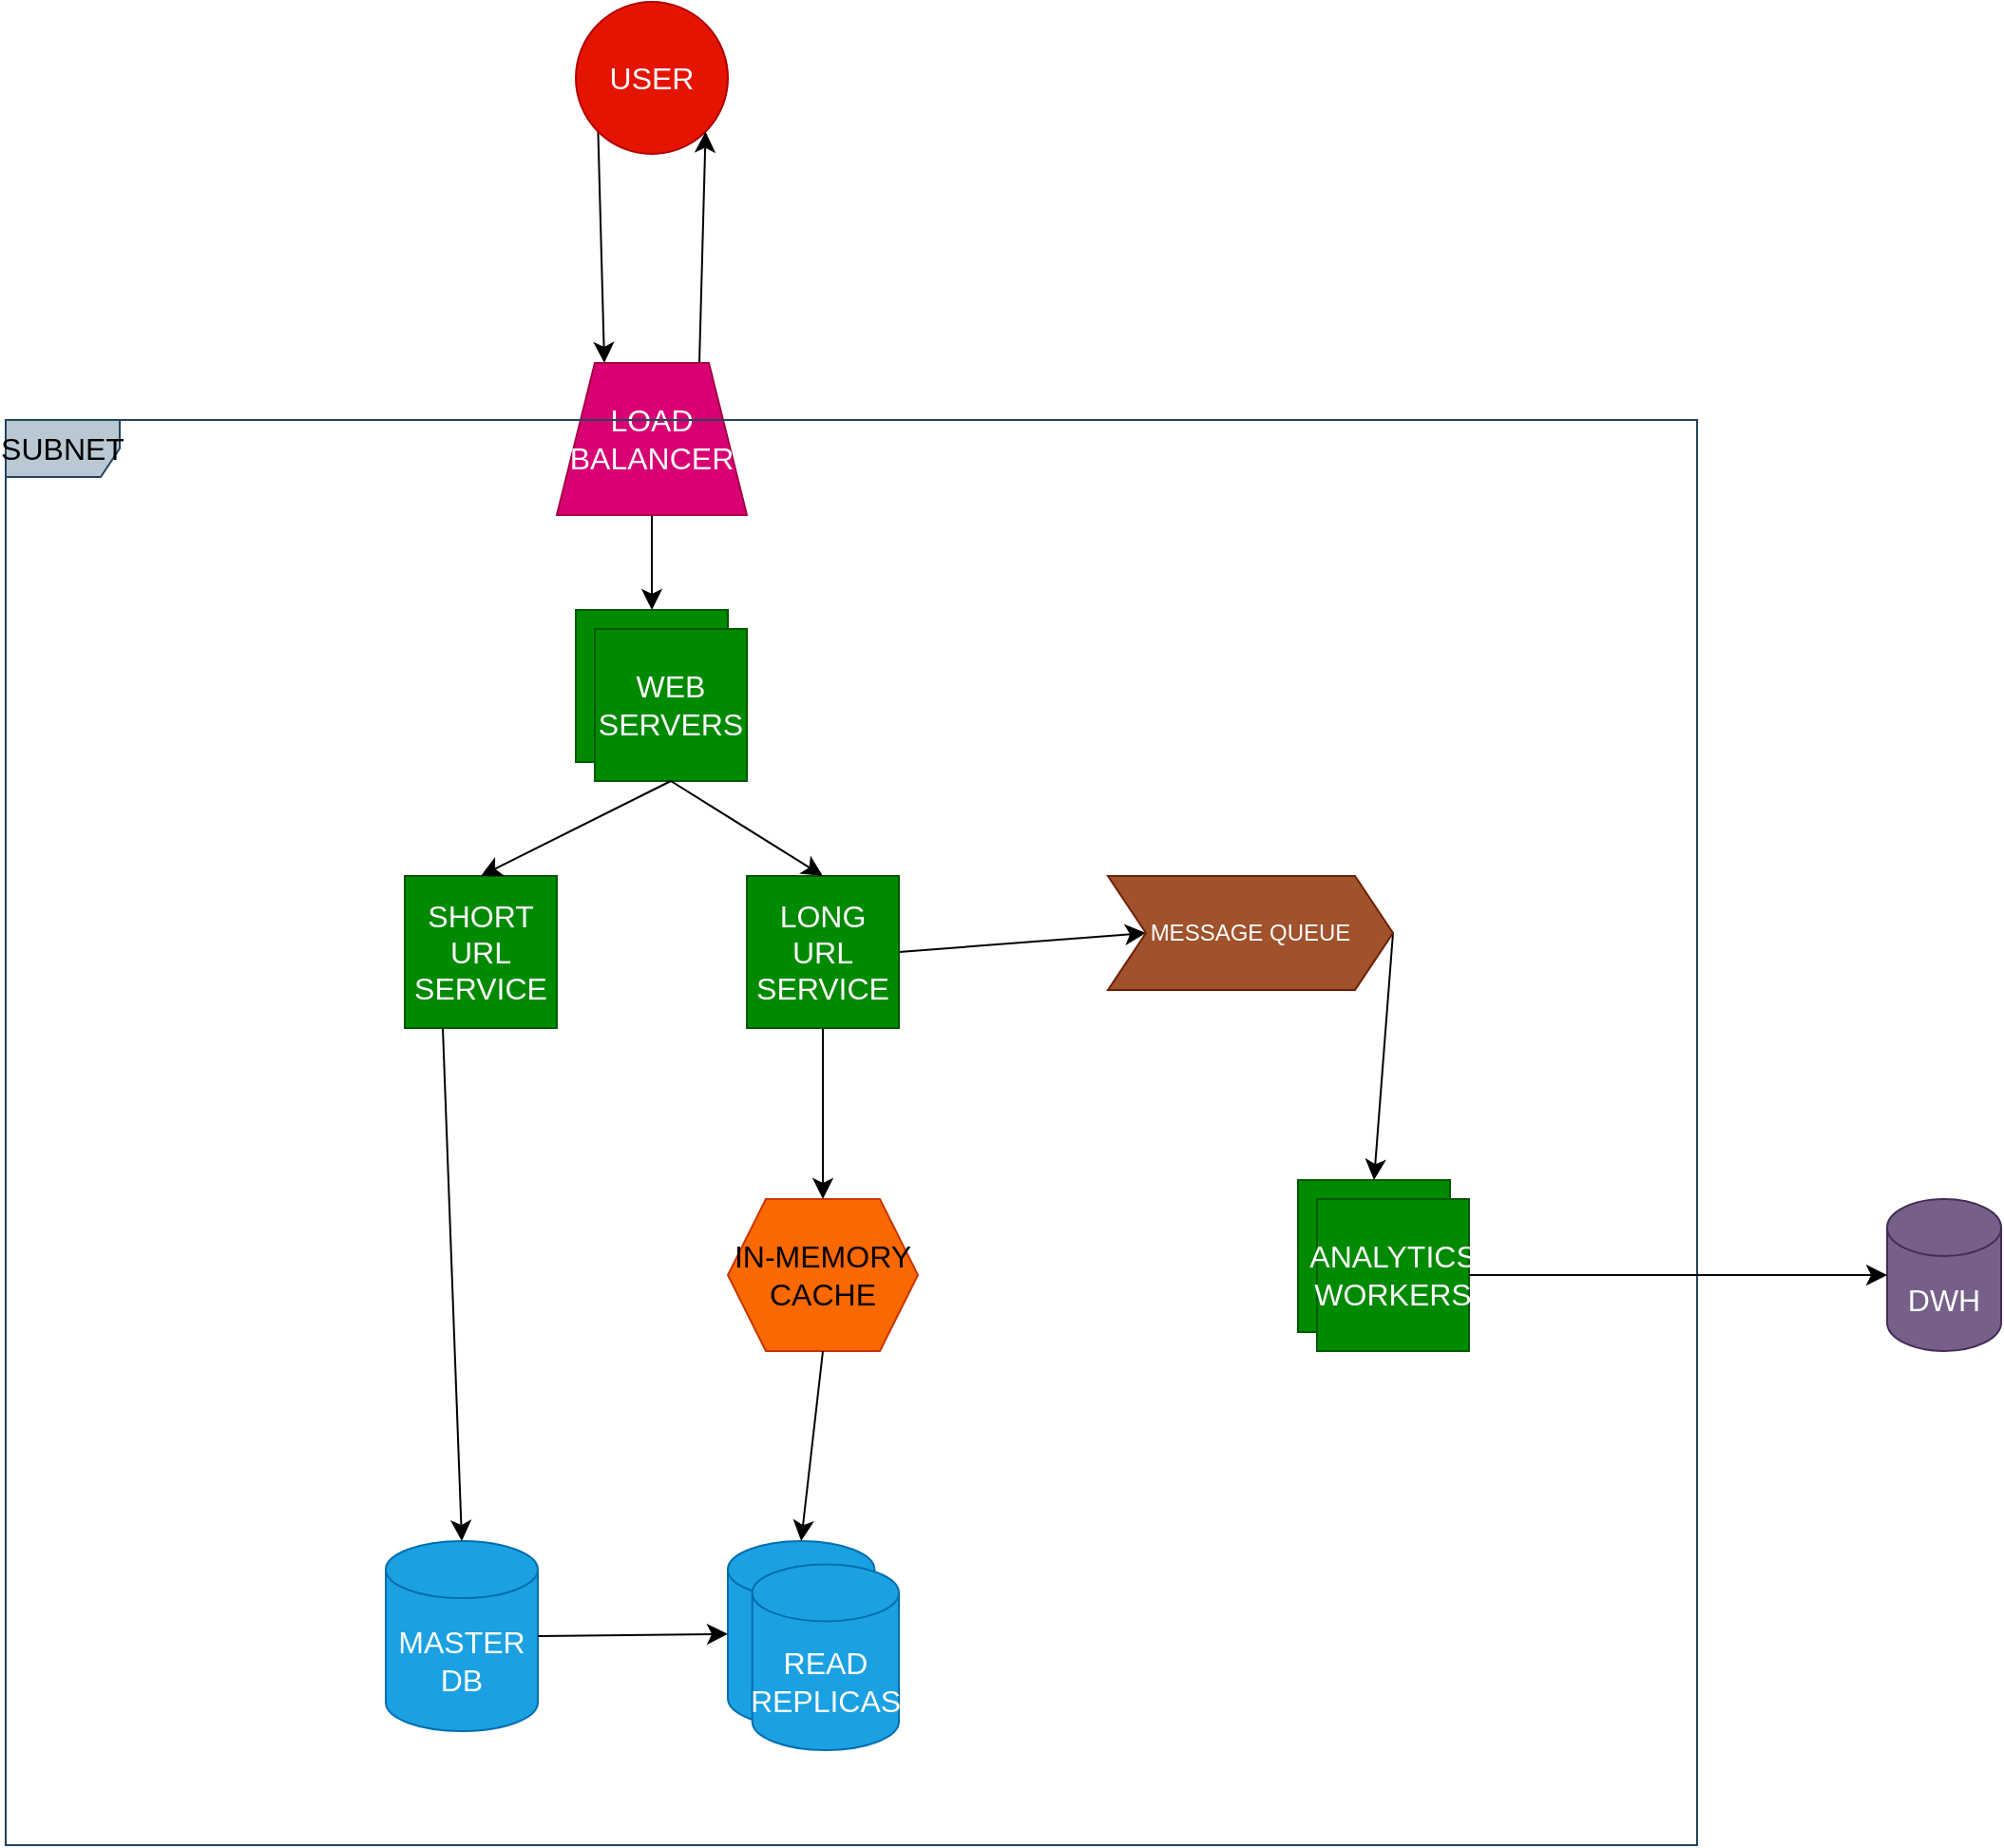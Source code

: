 <mxfile version="22.0.8" type="github">
  <diagram id="lonJQDaOPkoBDQswW91g" name="HIGH LEVEL">
    <mxGraphModel dx="2086" dy="1586" grid="1" gridSize="10" guides="1" tooltips="1" connect="1" arrows="1" fold="1" page="0" pageScale="1" pageWidth="1600" pageHeight="900" math="0" shadow="0">
      <root>
        <mxCell id="0" />
        <mxCell id="1" parent="0" />
        <mxCell id="N8b00QBoSwQtp7prH-Mf-5" style="edgeStyle=none;curved=1;rounded=0;orthogonalLoop=1;jettySize=auto;html=1;exitX=0;exitY=1;exitDx=0;exitDy=0;entryX=0.25;entryY=0;entryDx=0;entryDy=0;fontSize=12;startSize=8;endSize=8;" edge="1" parent="1" source="N8b00QBoSwQtp7prH-Mf-1" target="N8b00QBoSwQtp7prH-Mf-2">
          <mxGeometry relative="1" as="geometry" />
        </mxCell>
        <mxCell id="N8b00QBoSwQtp7prH-Mf-1" value="USER" style="ellipse;whiteSpace=wrap;html=1;aspect=fixed;fillColor=#e51400;strokeColor=#B20000;fontColor=#ffffff;fontSize=16;" vertex="1" parent="1">
          <mxGeometry x="-80" y="-290" width="80" height="80" as="geometry" />
        </mxCell>
        <mxCell id="N8b00QBoSwQtp7prH-Mf-7" style="edgeStyle=none;curved=1;rounded=0;orthogonalLoop=1;jettySize=auto;html=1;exitX=0.75;exitY=0;exitDx=0;exitDy=0;entryX=1;entryY=1;entryDx=0;entryDy=0;fontSize=12;startSize=8;endSize=8;" edge="1" parent="1" source="N8b00QBoSwQtp7prH-Mf-2" target="N8b00QBoSwQtp7prH-Mf-1">
          <mxGeometry relative="1" as="geometry" />
        </mxCell>
        <mxCell id="N8b00QBoSwQtp7prH-Mf-19" style="edgeStyle=none;curved=1;rounded=0;orthogonalLoop=1;jettySize=auto;html=1;exitX=0.5;exitY=1;exitDx=0;exitDy=0;entryX=0.5;entryY=0;entryDx=0;entryDy=0;fontSize=12;startSize=8;endSize=8;" edge="1" parent="1" source="N8b00QBoSwQtp7prH-Mf-2" target="N8b00QBoSwQtp7prH-Mf-13">
          <mxGeometry relative="1" as="geometry" />
        </mxCell>
        <mxCell id="N8b00QBoSwQtp7prH-Mf-2" value="LOAD BALANCER" style="shape=trapezoid;perimeter=trapezoidPerimeter;whiteSpace=wrap;html=1;fixedSize=1;fillColor=#d80073;fontColor=#ffffff;strokeColor=#A50040;fontSize=16;" vertex="1" parent="1">
          <mxGeometry x="-90" y="-100" width="100" height="80" as="geometry" />
        </mxCell>
        <mxCell id="N8b00QBoSwQtp7prH-Mf-8" value="" style="group;fontSize=16;" vertex="1" connectable="0" parent="1">
          <mxGeometry y="520" width="90" height="110" as="geometry" />
        </mxCell>
        <mxCell id="N8b00QBoSwQtp7prH-Mf-9" value="" style="shape=cylinder3;whiteSpace=wrap;html=1;boundedLbl=1;backgroundOutline=1;size=15;fillColor=#1ba1e2;fontColor=#ffffff;strokeColor=#006EAF;fontSize=16;" vertex="1" parent="N8b00QBoSwQtp7prH-Mf-8">
          <mxGeometry width="77.143" height="97.778" as="geometry" />
        </mxCell>
        <mxCell id="N8b00QBoSwQtp7prH-Mf-10" value="READ REPLICAS" style="shape=cylinder3;whiteSpace=wrap;html=1;boundedLbl=1;backgroundOutline=1;size=15;fillColor=#1ba1e2;fontColor=#ffffff;strokeColor=#006EAF;fontSize=16;" vertex="1" parent="N8b00QBoSwQtp7prH-Mf-8">
          <mxGeometry x="12.857" y="12.222" width="77.143" height="97.778" as="geometry" />
        </mxCell>
        <mxCell id="N8b00QBoSwQtp7prH-Mf-11" value="IN-MEMORY&lt;br&gt;CACHE" style="shape=hexagon;perimeter=hexagonPerimeter2;whiteSpace=wrap;html=1;fixedSize=1;fillColor=#fa6800;fontColor=#000000;strokeColor=#C73500;fontSize=16;" vertex="1" parent="1">
          <mxGeometry y="340" width="100" height="80" as="geometry" />
        </mxCell>
        <mxCell id="N8b00QBoSwQtp7prH-Mf-12" value="" style="group;fontSize=16;" vertex="1" connectable="0" parent="1">
          <mxGeometry x="-80" y="30" width="90" height="90" as="geometry" />
        </mxCell>
        <mxCell id="N8b00QBoSwQtp7prH-Mf-13" value="" style="whiteSpace=wrap;html=1;aspect=fixed;fillColor=#008a00;fontColor=#ffffff;strokeColor=#005700;fontSize=16;" vertex="1" parent="N8b00QBoSwQtp7prH-Mf-12">
          <mxGeometry width="80" height="80" as="geometry" />
        </mxCell>
        <mxCell id="N8b00QBoSwQtp7prH-Mf-14" value="WEB SERVERS" style="whiteSpace=wrap;html=1;aspect=fixed;fillColor=#008a00;fontColor=#ffffff;strokeColor=#005700;fontSize=16;" vertex="1" parent="N8b00QBoSwQtp7prH-Mf-12">
          <mxGeometry x="10" y="10" width="80" height="80" as="geometry" />
        </mxCell>
        <mxCell id="N8b00QBoSwQtp7prH-Mf-15" value="SHORT URL SERVICE" style="whiteSpace=wrap;html=1;aspect=fixed;fillColor=#008a00;fontColor=#ffffff;strokeColor=#005700;fontSize=16;" vertex="1" parent="1">
          <mxGeometry x="-170" y="170" width="80" height="80" as="geometry" />
        </mxCell>
        <mxCell id="N8b00QBoSwQtp7prH-Mf-23" style="edgeStyle=none;curved=1;rounded=0;orthogonalLoop=1;jettySize=auto;html=1;exitX=0.5;exitY=1;exitDx=0;exitDy=0;entryX=0.5;entryY=0;entryDx=0;entryDy=0;fontSize=12;startSize=8;endSize=8;" edge="1" parent="1" source="N8b00QBoSwQtp7prH-Mf-16" target="N8b00QBoSwQtp7prH-Mf-11">
          <mxGeometry relative="1" as="geometry" />
        </mxCell>
        <mxCell id="N8b00QBoSwQtp7prH-Mf-29" style="edgeStyle=none;curved=1;rounded=0;orthogonalLoop=1;jettySize=auto;html=1;exitX=1;exitY=0.5;exitDx=0;exitDy=0;entryX=0;entryY=0.5;entryDx=0;entryDy=0;fontSize=12;startSize=8;endSize=8;" edge="1" parent="1" source="N8b00QBoSwQtp7prH-Mf-16" target="N8b00QBoSwQtp7prH-Mf-28">
          <mxGeometry relative="1" as="geometry" />
        </mxCell>
        <mxCell id="N8b00QBoSwQtp7prH-Mf-16" value="LONG URL SERVICE" style="whiteSpace=wrap;html=1;aspect=fixed;fillColor=#008a00;fontColor=#ffffff;strokeColor=#005700;fontSize=16;" vertex="1" parent="1">
          <mxGeometry x="10" y="170" width="80" height="80" as="geometry" />
        </mxCell>
        <mxCell id="N8b00QBoSwQtp7prH-Mf-17" value="MASTER DB" style="shape=cylinder3;whiteSpace=wrap;html=1;boundedLbl=1;backgroundOutline=1;size=15;fillColor=#1ba1e2;fontColor=#ffffff;strokeColor=#006EAF;fontSize=16;" vertex="1" parent="1">
          <mxGeometry x="-180" y="520" width="80" height="100" as="geometry" />
        </mxCell>
        <mxCell id="N8b00QBoSwQtp7prH-Mf-20" style="edgeStyle=none;curved=1;rounded=0;orthogonalLoop=1;jettySize=auto;html=1;exitX=0.5;exitY=1;exitDx=0;exitDy=0;entryX=0.5;entryY=0;entryDx=0;entryDy=0;fontSize=12;startSize=8;endSize=8;" edge="1" parent="1" source="N8b00QBoSwQtp7prH-Mf-14" target="N8b00QBoSwQtp7prH-Mf-15">
          <mxGeometry relative="1" as="geometry" />
        </mxCell>
        <mxCell id="N8b00QBoSwQtp7prH-Mf-21" style="edgeStyle=none;curved=1;rounded=0;orthogonalLoop=1;jettySize=auto;html=1;exitX=0.5;exitY=1;exitDx=0;exitDy=0;entryX=0.5;entryY=0;entryDx=0;entryDy=0;fontSize=12;startSize=8;endSize=8;" edge="1" parent="1" source="N8b00QBoSwQtp7prH-Mf-14" target="N8b00QBoSwQtp7prH-Mf-16">
          <mxGeometry relative="1" as="geometry" />
        </mxCell>
        <mxCell id="N8b00QBoSwQtp7prH-Mf-22" style="edgeStyle=none;curved=1;rounded=0;orthogonalLoop=1;jettySize=auto;html=1;exitX=0.25;exitY=1;exitDx=0;exitDy=0;entryX=0.5;entryY=0;entryDx=0;entryDy=0;entryPerimeter=0;fontSize=12;startSize=8;endSize=8;" edge="1" parent="1" source="N8b00QBoSwQtp7prH-Mf-15" target="N8b00QBoSwQtp7prH-Mf-17">
          <mxGeometry relative="1" as="geometry" />
        </mxCell>
        <mxCell id="N8b00QBoSwQtp7prH-Mf-24" style="edgeStyle=none;curved=1;rounded=0;orthogonalLoop=1;jettySize=auto;html=1;exitX=0.5;exitY=1;exitDx=0;exitDy=0;entryX=0.5;entryY=0;entryDx=0;entryDy=0;entryPerimeter=0;fontSize=12;startSize=8;endSize=8;" edge="1" parent="1" source="N8b00QBoSwQtp7prH-Mf-11" target="N8b00QBoSwQtp7prH-Mf-9">
          <mxGeometry relative="1" as="geometry" />
        </mxCell>
        <mxCell id="N8b00QBoSwQtp7prH-Mf-25" style="edgeStyle=none;curved=1;rounded=0;orthogonalLoop=1;jettySize=auto;html=1;exitX=1;exitY=0.5;exitDx=0;exitDy=0;exitPerimeter=0;entryX=0;entryY=0.5;entryDx=0;entryDy=0;entryPerimeter=0;fontSize=12;startSize=8;endSize=8;" edge="1" parent="1" source="N8b00QBoSwQtp7prH-Mf-17" target="N8b00QBoSwQtp7prH-Mf-9">
          <mxGeometry relative="1" as="geometry" />
        </mxCell>
        <mxCell id="N8b00QBoSwQtp7prH-Mf-26" value="SUBNET" style="shape=umlFrame;whiteSpace=wrap;html=1;pointerEvents=0;fillColor=#bac8d3;strokeColor=#23445d;fontSize=16;" vertex="1" parent="1">
          <mxGeometry x="-380" y="-70" width="890" height="750" as="geometry" />
        </mxCell>
        <mxCell id="N8b00QBoSwQtp7prH-Mf-33" style="edgeStyle=none;curved=1;rounded=0;orthogonalLoop=1;jettySize=auto;html=1;exitX=1;exitY=0.5;exitDx=0;exitDy=0;entryX=0.5;entryY=0;entryDx=0;entryDy=0;fontSize=12;startSize=8;endSize=8;" edge="1" parent="1" source="N8b00QBoSwQtp7prH-Mf-28" target="N8b00QBoSwQtp7prH-Mf-31">
          <mxGeometry relative="1" as="geometry" />
        </mxCell>
        <mxCell id="N8b00QBoSwQtp7prH-Mf-28" value="MESSAGE QUEUE" style="shape=step;perimeter=stepPerimeter;whiteSpace=wrap;html=1;fixedSize=1;hachureGap=4;fontFamily=Helvetica;fontSize=12;fillColor=#a0522d;fontColor=#ffffff;strokeColor=#6D1F00;" vertex="1" parent="1">
          <mxGeometry x="200" y="170" width="150" height="60" as="geometry" />
        </mxCell>
        <mxCell id="N8b00QBoSwQtp7prH-Mf-30" value="" style="group;fontSize=16;" vertex="1" connectable="0" parent="1">
          <mxGeometry x="300" y="330" width="90" height="90" as="geometry" />
        </mxCell>
        <mxCell id="N8b00QBoSwQtp7prH-Mf-31" value="" style="whiteSpace=wrap;html=1;aspect=fixed;fillColor=#008a00;fontColor=#ffffff;strokeColor=#005700;fontSize=16;" vertex="1" parent="N8b00QBoSwQtp7prH-Mf-30">
          <mxGeometry width="80" height="80" as="geometry" />
        </mxCell>
        <mxCell id="N8b00QBoSwQtp7prH-Mf-32" value="ANALYTICS WORKERS" style="whiteSpace=wrap;html=1;aspect=fixed;fillColor=#008a00;fontColor=#ffffff;strokeColor=#005700;fontSize=16;" vertex="1" parent="N8b00QBoSwQtp7prH-Mf-30">
          <mxGeometry x="10" y="10" width="80" height="80" as="geometry" />
        </mxCell>
        <mxCell id="N8b00QBoSwQtp7prH-Mf-34" value="DWH" style="shape=cylinder3;whiteSpace=wrap;html=1;boundedLbl=1;backgroundOutline=1;size=15;fillColor=#76608a;fontColor=#ffffff;strokeColor=#432D57;fontSize=16;" vertex="1" parent="1">
          <mxGeometry x="610" y="340" width="60" height="80" as="geometry" />
        </mxCell>
        <mxCell id="N8b00QBoSwQtp7prH-Mf-35" style="edgeStyle=none;curved=1;rounded=0;orthogonalLoop=1;jettySize=auto;html=1;exitX=1;exitY=0.5;exitDx=0;exitDy=0;entryX=0;entryY=0.5;entryDx=0;entryDy=0;entryPerimeter=0;fontSize=12;startSize=8;endSize=8;" edge="1" parent="1" source="N8b00QBoSwQtp7prH-Mf-32" target="N8b00QBoSwQtp7prH-Mf-34">
          <mxGeometry relative="1" as="geometry" />
        </mxCell>
      </root>
    </mxGraphModel>
  </diagram>
</mxfile>
